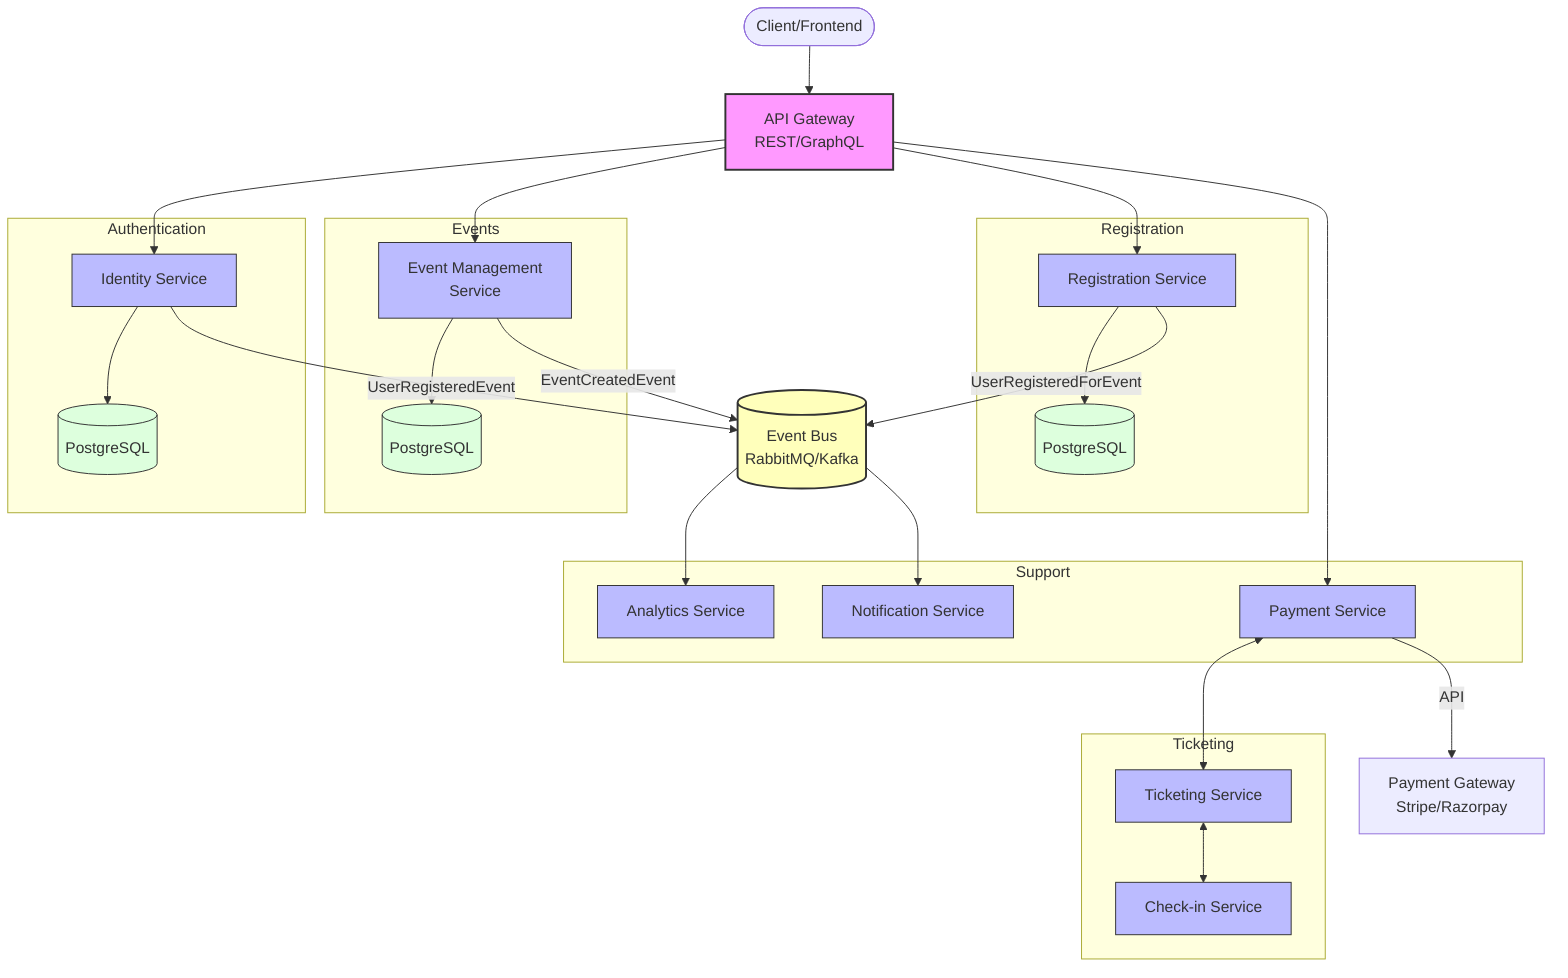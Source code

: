 flowchart TB
    Client([Client/Frontend])
    ApiGw[API Gateway<br>REST/GraphQL]
    EventBus[(Event Bus<br>RabbitMQ/Kafka)]
    
    subgraph Authentication
        Identity[Identity Service]
        DB1[(PostgreSQL)]
    end
    
    subgraph Events
        EventMgmt[Event Management<br>Service]
        DB2[(PostgreSQL)]
    end
    
    subgraph Registration
        RegService[Registration Service]
        DB3[(PostgreSQL)]
    end
    
    subgraph Ticketing
        TicketService[Ticketing Service]
        CheckIn[Check-in Service]
    end
    
    subgraph Support
        Analytics[Analytics Service]
        Notification[Notification Service]
        Payment[Payment Service]
    end
    
    %% Main flows
    Client --> ApiGw
    ApiGw --> Identity
    ApiGw --> EventMgmt
    ApiGw --> RegService
    ApiGw --> Payment
    
    %% Database connections
    Identity --> DB1
    EventMgmt --> DB2
    RegService --> DB3
    
    %% Event bus publications
    Identity -- UserRegisteredEvent --> EventBus
    EventMgmt -- EventCreatedEvent --> EventBus
    RegService -- UserRegisteredForEvent --> EventBus
    
    %% Event bus subscriptions
    EventBus --> Analytics
    EventBus --> Notification
    
    %% gRPC communications
    TicketService <--> CheckIn
    Payment <--> TicketService
    
    %% External payment gateway
    Payment -- API --> PaymentGw[Payment Gateway<br>Stripe/Razorpay]
    
    %% Style definitions
    classDef gateway fill:#f9f,stroke:#333,stroke-width:2px
    classDef service fill:#bbf,stroke:#333,stroke-width:1px
    classDef database fill:#dfd,stroke:#333,stroke-width:1px
    classDef eventBus fill:#ffb,stroke:#333,stroke-width:2px
    
    %% Apply styles
    class ApiGw gateway
    class Identity,EventMgmt,RegService,TicketService,CheckIn,Analytics,Notification,Payment service
    class DB1,DB2,DB3 database
    class EventBus eventBus